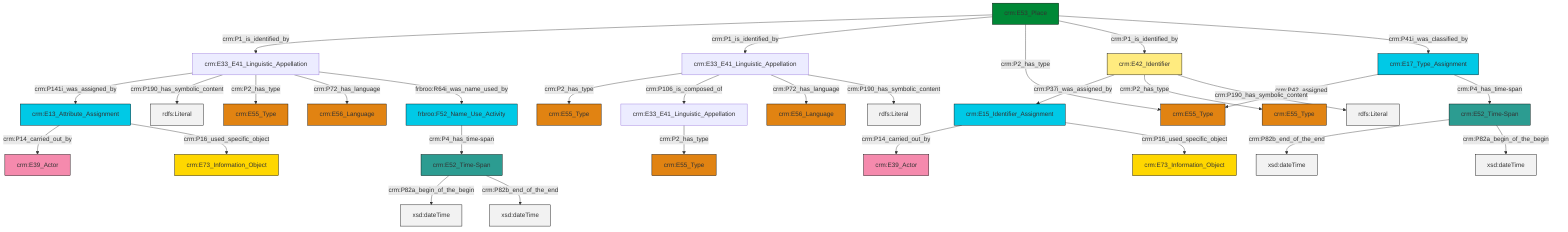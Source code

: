 graph TD
classDef Literal fill:#f2f2f2,stroke:#000000;
classDef CRM_Entity fill:#FFFFFF,stroke:#000000;
classDef Temporal_Entity fill:#00C9E6, stroke:#000000;
classDef Type fill:#E18312, stroke:#000000;
classDef Time-Span fill:#2C9C91, stroke:#000000;
classDef Appellation fill:#FFEB7F, stroke:#000000;
classDef Place fill:#008836, stroke:#000000;
classDef Persistent_Item fill:#B266B2, stroke:#000000;
classDef Conceptual_Object fill:#FFD700, stroke:#000000;
classDef Physical_Thing fill:#D2B48C, stroke:#000000;
classDef Actor fill:#f58aad, stroke:#000000;
classDef PC_Classes fill:#4ce600, stroke:#000000;
classDef Multi fill:#cccccc,stroke:#000000;

4["crm:E52_Time-Span"]:::Time-Span -->|crm:P82a_begin_of_the_begin| 5[xsd:dateTime]:::Literal
8["crm:E33_E41_Linguistic_Appellation"]:::Default -->|crm:P141i_was_assigned_by| 9["crm:E13_Attribute_Assignment"]:::Temporal_Entity
8["crm:E33_E41_Linguistic_Appellation"]:::Default -->|crm:P190_has_symbolic_content| 10[rdfs:Literal]:::Literal
11["crm:E53_Place"]:::Place -->|crm:P1_is_identified_by| 8["crm:E33_E41_Linguistic_Appellation"]:::Default
18["crm:E33_E41_Linguistic_Appellation"]:::Default -->|crm:P2_has_type| 16["crm:E55_Type"]:::Type
9["crm:E13_Attribute_Assignment"]:::Temporal_Entity -->|crm:P14_carried_out_by| 0["crm:E39_Actor"]:::Actor
26["crm:E42_Identifier"]:::Appellation -->|crm:P37i_was_assigned_by| 19["crm:E15_Identifier_Assignment"]:::Temporal_Entity
11["crm:E53_Place"]:::Place -->|crm:P1_is_identified_by| 18["crm:E33_E41_Linguistic_Appellation"]:::Default
23["crm:E17_Type_Assignment"]:::Temporal_Entity -->|crm:P42_assigned| 28["crm:E55_Type"]:::Type
4["crm:E52_Time-Span"]:::Time-Span -->|crm:P82b_end_of_the_end| 32[xsd:dateTime]:::Literal
23["crm:E17_Type_Assignment"]:::Temporal_Entity -->|crm:P4_has_time-span| 21["crm:E52_Time-Span"]:::Time-Span
26["crm:E42_Identifier"]:::Appellation -->|crm:P2_has_type| 33["crm:E55_Type"]:::Type
11["crm:E53_Place"]:::Place -->|crm:P2_has_type| 28["crm:E55_Type"]:::Type
36["frbroo:F52_Name_Use_Activity"]:::Temporal_Entity -->|crm:P4_has_time-span| 4["crm:E52_Time-Span"]:::Time-Span
18["crm:E33_E41_Linguistic_Appellation"]:::Default -->|crm:P106_is_composed_of| 14["crm:E33_E41_Linguistic_Appellation"]:::Default
21["crm:E52_Time-Span"]:::Time-Span -->|crm:P82b_end_of_the_end| 38[xsd:dateTime]:::Literal
8["crm:E33_E41_Linguistic_Appellation"]:::Default -->|crm:P2_has_type| 30["crm:E55_Type"]:::Type
19["crm:E15_Identifier_Assignment"]:::Temporal_Entity -->|crm:P14_carried_out_by| 2["crm:E39_Actor"]:::Actor
26["crm:E42_Identifier"]:::Appellation -->|crm:P190_has_symbolic_content| 41[rdfs:Literal]:::Literal
21["crm:E52_Time-Span"]:::Time-Span -->|crm:P82a_begin_of_the_begin| 42[xsd:dateTime]:::Literal
8["crm:E33_E41_Linguistic_Appellation"]:::Default -->|crm:P72_has_language| 45["crm:E56_Language"]:::Type
14["crm:E33_E41_Linguistic_Appellation"]:::Default -->|crm:P2_has_type| 34["crm:E55_Type"]:::Type
19["crm:E15_Identifier_Assignment"]:::Temporal_Entity -->|crm:P16_used_specific_object| 43["crm:E73_Information_Object"]:::Conceptual_Object
11["crm:E53_Place"]:::Place -->|crm:P1_is_identified_by| 26["crm:E42_Identifier"]:::Appellation
9["crm:E13_Attribute_Assignment"]:::Temporal_Entity -->|crm:P16_used_specific_object| 12["crm:E73_Information_Object"]:::Conceptual_Object
18["crm:E33_E41_Linguistic_Appellation"]:::Default -->|crm:P72_has_language| 6["crm:E56_Language"]:::Type
8["crm:E33_E41_Linguistic_Appellation"]:::Default -->|frbroo:R64i_was_name_used_by| 36["frbroo:F52_Name_Use_Activity"]:::Temporal_Entity
11["crm:E53_Place"]:::Place -->|crm:P41i_was_classified_by| 23["crm:E17_Type_Assignment"]:::Temporal_Entity
18["crm:E33_E41_Linguistic_Appellation"]:::Default -->|crm:P190_has_symbolic_content| 51[rdfs:Literal]:::Literal